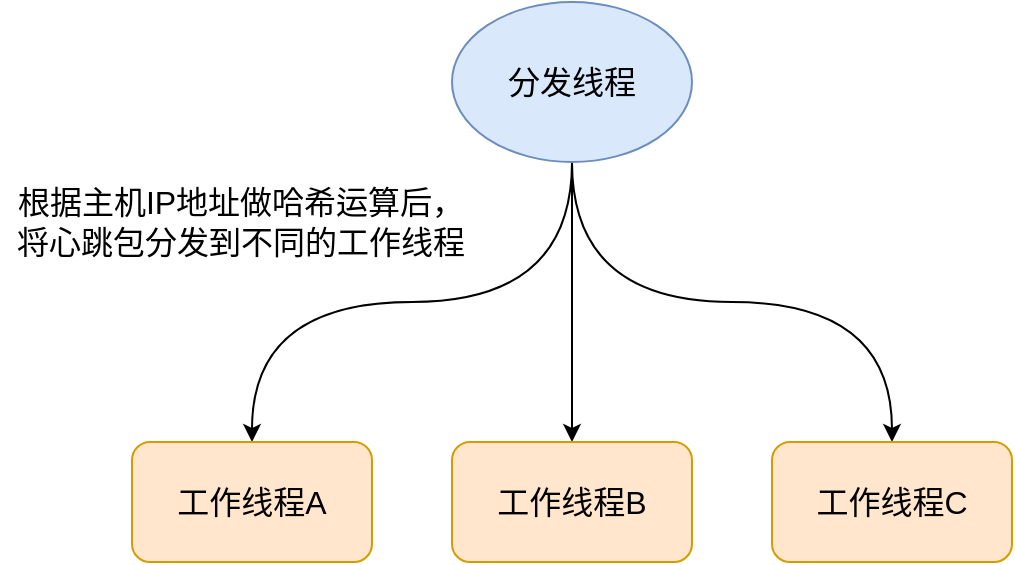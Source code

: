 <mxfile version="14.6.11" type="github">
  <diagram id="pi1cCUhO7VG1k4C5hIC9" name="第 1 页">
    <mxGraphModel dx="946" dy="443" grid="1" gridSize="10" guides="1" tooltips="1" connect="1" arrows="1" fold="1" page="1" pageScale="1" pageWidth="827" pageHeight="1169" math="0" shadow="0">
      <root>
        <mxCell id="0" />
        <mxCell id="1" parent="0" />
        <mxCell id="Wkjq778UQ_b-5MghlP0O-6" style="edgeStyle=orthogonalEdgeStyle;rounded=0;orthogonalLoop=1;jettySize=auto;html=1;fontSize=16;exitX=0.5;exitY=1;exitDx=0;exitDy=0;curved=1;" edge="1" parent="1" source="Wkjq778UQ_b-5MghlP0O-1" target="Wkjq778UQ_b-5MghlP0O-3">
          <mxGeometry relative="1" as="geometry" />
        </mxCell>
        <mxCell id="Wkjq778UQ_b-5MghlP0O-7" style="edgeStyle=orthogonalEdgeStyle;curved=1;rounded=0;orthogonalLoop=1;jettySize=auto;html=1;fontSize=16;" edge="1" parent="1" source="Wkjq778UQ_b-5MghlP0O-1" target="Wkjq778UQ_b-5MghlP0O-4">
          <mxGeometry relative="1" as="geometry" />
        </mxCell>
        <mxCell id="Wkjq778UQ_b-5MghlP0O-8" style="edgeStyle=orthogonalEdgeStyle;curved=1;rounded=0;orthogonalLoop=1;jettySize=auto;html=1;fontSize=16;exitX=0.5;exitY=1;exitDx=0;exitDy=0;" edge="1" parent="1" source="Wkjq778UQ_b-5MghlP0O-1" target="Wkjq778UQ_b-5MghlP0O-5">
          <mxGeometry relative="1" as="geometry" />
        </mxCell>
        <mxCell id="Wkjq778UQ_b-5MghlP0O-1" value="分发线程" style="ellipse;whiteSpace=wrap;html=1;fontSize=16;fillColor=#dae8fc;strokeColor=#6c8ebf;" vertex="1" parent="1">
          <mxGeometry x="400" y="200" width="120" height="80" as="geometry" />
        </mxCell>
        <mxCell id="Wkjq778UQ_b-5MghlP0O-3" value="工作线程A" style="rounded=1;whiteSpace=wrap;html=1;fontSize=16;fillColor=#ffe6cc;strokeColor=#d79b00;" vertex="1" parent="1">
          <mxGeometry x="240" y="420" width="120" height="60" as="geometry" />
        </mxCell>
        <mxCell id="Wkjq778UQ_b-5MghlP0O-4" value="工作线程B" style="rounded=1;whiteSpace=wrap;html=1;fontSize=16;fillColor=#ffe6cc;strokeColor=#d79b00;" vertex="1" parent="1">
          <mxGeometry x="400" y="420" width="120" height="60" as="geometry" />
        </mxCell>
        <mxCell id="Wkjq778UQ_b-5MghlP0O-5" value="工作线程C" style="rounded=1;whiteSpace=wrap;html=1;fontSize=16;fillColor=#ffe6cc;strokeColor=#d79b00;" vertex="1" parent="1">
          <mxGeometry x="560" y="420" width="120" height="60" as="geometry" />
        </mxCell>
        <mxCell id="Wkjq778UQ_b-5MghlP0O-9" value="根据主机IP地址做哈希运算后，&lt;br&gt;将心跳包分发到不同的工作线程" style="text;html=1;align=center;verticalAlign=middle;resizable=0;points=[];autosize=1;strokeColor=none;fontSize=16;" vertex="1" parent="1">
          <mxGeometry x="174" y="290" width="240" height="40" as="geometry" />
        </mxCell>
      </root>
    </mxGraphModel>
  </diagram>
</mxfile>
